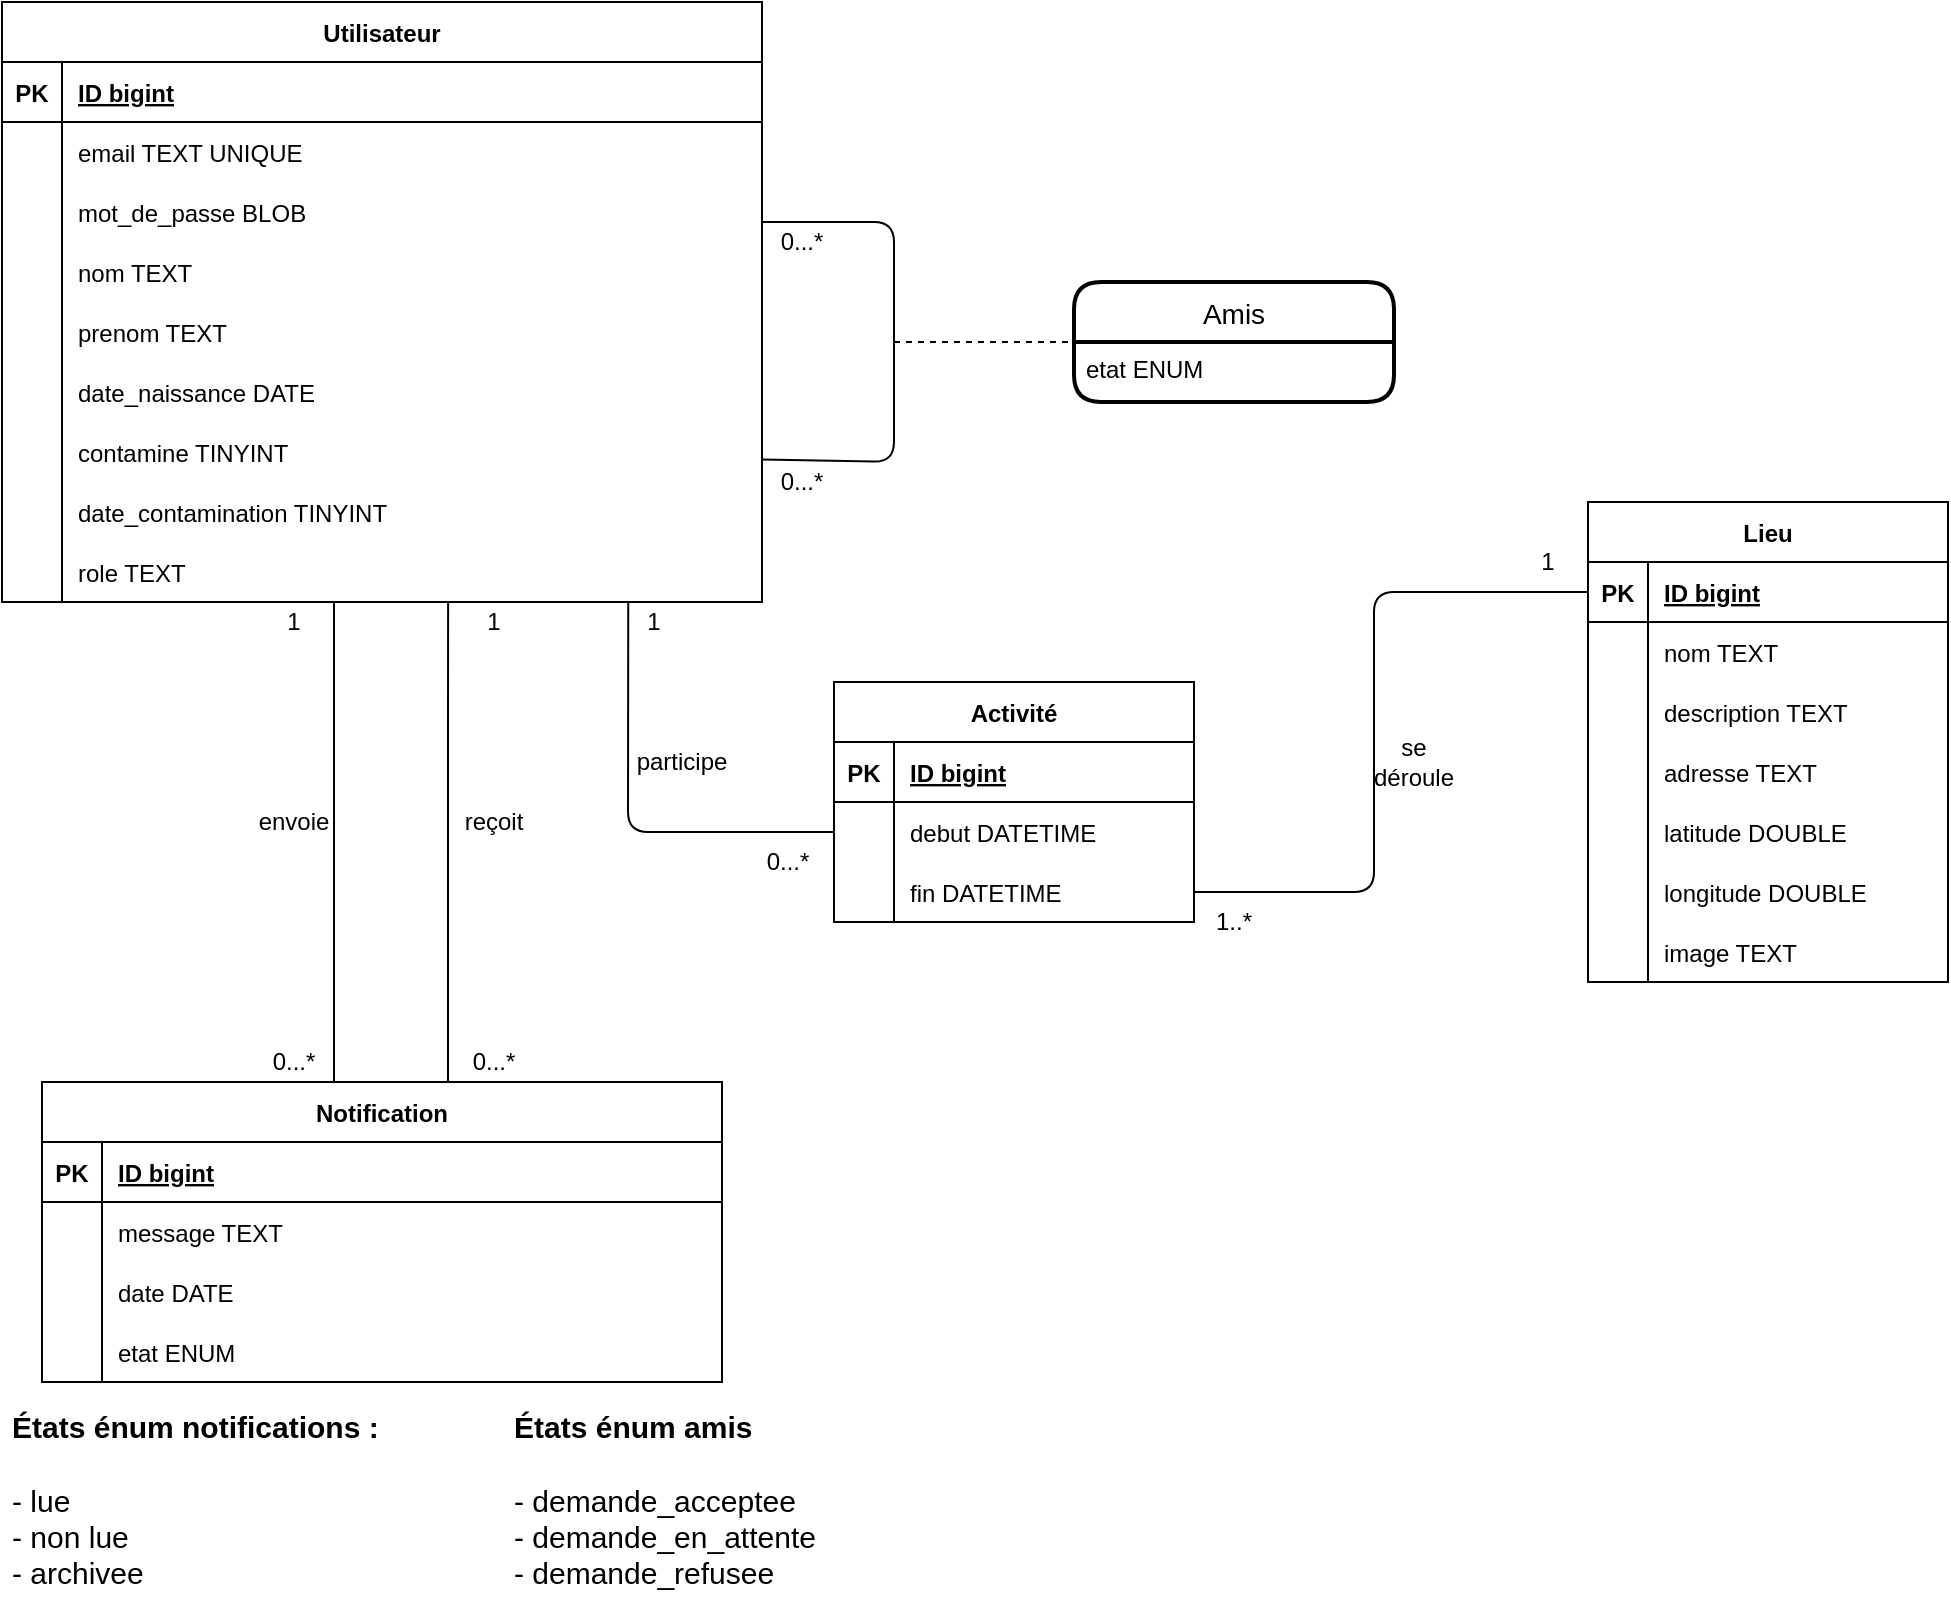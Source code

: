 <mxfile version="14.1.1" type="device"><diagram id="2vQiSn0TSU6IA7JlDXU2" name="Page-1"><mxGraphModel dx="906" dy="609" grid="1" gridSize="10" guides="1" tooltips="1" connect="1" arrows="1" fold="1" page="1" pageScale="1" pageWidth="827" pageHeight="1169" math="0" shadow="0"><root><mxCell id="0"/><mxCell id="1" parent="0"/><mxCell id="K7b7SSTEasR5FuRvTRAQ-1" value="Utilisateur" style="shape=table;startSize=30;container=1;collapsible=1;childLayout=tableLayout;fixedRows=1;rowLines=0;fontStyle=1;align=center;resizeLast=1;" vertex="1" parent="1"><mxGeometry x="34" y="30" width="380" height="300" as="geometry"/></mxCell><mxCell id="K7b7SSTEasR5FuRvTRAQ-2" value="" style="shape=partialRectangle;collapsible=0;dropTarget=0;pointerEvents=0;fillColor=none;top=0;left=0;bottom=1;right=0;points=[[0,0.5],[1,0.5]];portConstraint=eastwest;" vertex="1" parent="K7b7SSTEasR5FuRvTRAQ-1"><mxGeometry y="30" width="380" height="30" as="geometry"/></mxCell><mxCell id="K7b7SSTEasR5FuRvTRAQ-3" value="PK" style="shape=partialRectangle;connectable=0;fillColor=none;top=0;left=0;bottom=0;right=0;fontStyle=1;overflow=hidden;" vertex="1" parent="K7b7SSTEasR5FuRvTRAQ-2"><mxGeometry width="30" height="30" as="geometry"/></mxCell><mxCell id="K7b7SSTEasR5FuRvTRAQ-4" value="ID bigint" style="shape=partialRectangle;connectable=0;fillColor=none;top=0;left=0;bottom=0;right=0;align=left;spacingLeft=6;fontStyle=5;overflow=hidden;" vertex="1" parent="K7b7SSTEasR5FuRvTRAQ-2"><mxGeometry x="30" width="350" height="30" as="geometry"/></mxCell><mxCell id="K7b7SSTEasR5FuRvTRAQ-5" value="" style="shape=partialRectangle;collapsible=0;dropTarget=0;pointerEvents=0;fillColor=none;top=0;left=0;bottom=0;right=0;points=[[0,0.5],[1,0.5]];portConstraint=eastwest;" vertex="1" parent="K7b7SSTEasR5FuRvTRAQ-1"><mxGeometry y="60" width="380" height="30" as="geometry"/></mxCell><mxCell id="K7b7SSTEasR5FuRvTRAQ-6" value="" style="shape=partialRectangle;connectable=0;fillColor=none;top=0;left=0;bottom=0;right=0;editable=1;overflow=hidden;" vertex="1" parent="K7b7SSTEasR5FuRvTRAQ-5"><mxGeometry width="30" height="30" as="geometry"/></mxCell><mxCell id="K7b7SSTEasR5FuRvTRAQ-7" value="email TEXT UNIQUE" style="shape=partialRectangle;connectable=0;fillColor=none;top=0;left=0;bottom=0;right=0;align=left;spacingLeft=6;overflow=hidden;" vertex="1" parent="K7b7SSTEasR5FuRvTRAQ-5"><mxGeometry x="30" width="350" height="30" as="geometry"/></mxCell><mxCell id="K7b7SSTEasR5FuRvTRAQ-8" value="" style="shape=partialRectangle;collapsible=0;dropTarget=0;pointerEvents=0;fillColor=none;top=0;left=0;bottom=0;right=0;points=[[0,0.5],[1,0.5]];portConstraint=eastwest;" vertex="1" parent="K7b7SSTEasR5FuRvTRAQ-1"><mxGeometry y="90" width="380" height="30" as="geometry"/></mxCell><mxCell id="K7b7SSTEasR5FuRvTRAQ-9" value="" style="shape=partialRectangle;connectable=0;fillColor=none;top=0;left=0;bottom=0;right=0;editable=1;overflow=hidden;" vertex="1" parent="K7b7SSTEasR5FuRvTRAQ-8"><mxGeometry width="30" height="30" as="geometry"/></mxCell><mxCell id="K7b7SSTEasR5FuRvTRAQ-10" value="mot_de_passe BLOB" style="shape=partialRectangle;connectable=0;fillColor=none;top=0;left=0;bottom=0;right=0;align=left;spacingLeft=6;overflow=hidden;" vertex="1" parent="K7b7SSTEasR5FuRvTRAQ-8"><mxGeometry x="30" width="350" height="30" as="geometry"/></mxCell><mxCell id="K7b7SSTEasR5FuRvTRAQ-11" value="" style="shape=partialRectangle;collapsible=0;dropTarget=0;pointerEvents=0;fillColor=none;top=0;left=0;bottom=0;right=0;points=[[0,0.5],[1,0.5]];portConstraint=eastwest;" vertex="1" parent="K7b7SSTEasR5FuRvTRAQ-1"><mxGeometry y="120" width="380" height="30" as="geometry"/></mxCell><mxCell id="K7b7SSTEasR5FuRvTRAQ-12" value="" style="shape=partialRectangle;connectable=0;fillColor=none;top=0;left=0;bottom=0;right=0;editable=1;overflow=hidden;" vertex="1" parent="K7b7SSTEasR5FuRvTRAQ-11"><mxGeometry width="30" height="30" as="geometry"/></mxCell><mxCell id="K7b7SSTEasR5FuRvTRAQ-13" value="nom TEXT" style="shape=partialRectangle;connectable=0;fillColor=none;top=0;left=0;bottom=0;right=0;align=left;spacingLeft=6;overflow=hidden;" vertex="1" parent="K7b7SSTEasR5FuRvTRAQ-11"><mxGeometry x="30" width="350" height="30" as="geometry"/></mxCell><mxCell id="K7b7SSTEasR5FuRvTRAQ-20" value="" style="shape=partialRectangle;collapsible=0;dropTarget=0;pointerEvents=0;fillColor=none;top=0;left=0;bottom=0;right=0;points=[[0,0.5],[1,0.5]];portConstraint=eastwest;" vertex="1" parent="K7b7SSTEasR5FuRvTRAQ-1"><mxGeometry y="150" width="380" height="30" as="geometry"/></mxCell><mxCell id="K7b7SSTEasR5FuRvTRAQ-21" value="" style="shape=partialRectangle;connectable=0;fillColor=none;top=0;left=0;bottom=0;right=0;editable=1;overflow=hidden;" vertex="1" parent="K7b7SSTEasR5FuRvTRAQ-20"><mxGeometry width="30" height="30" as="geometry"/></mxCell><mxCell id="K7b7SSTEasR5FuRvTRAQ-22" value="prenom TEXT" style="shape=partialRectangle;connectable=0;fillColor=none;top=0;left=0;bottom=0;right=0;align=left;spacingLeft=6;overflow=hidden;" vertex="1" parent="K7b7SSTEasR5FuRvTRAQ-20"><mxGeometry x="30" width="350" height="30" as="geometry"/></mxCell><mxCell id="K7b7SSTEasR5FuRvTRAQ-24" value="" style="shape=partialRectangle;collapsible=0;dropTarget=0;pointerEvents=0;fillColor=none;top=0;left=0;bottom=0;right=0;points=[[0,0.5],[1,0.5]];portConstraint=eastwest;" vertex="1" parent="K7b7SSTEasR5FuRvTRAQ-1"><mxGeometry y="180" width="380" height="30" as="geometry"/></mxCell><mxCell id="K7b7SSTEasR5FuRvTRAQ-25" value="" style="shape=partialRectangle;connectable=0;fillColor=none;top=0;left=0;bottom=0;right=0;editable=1;overflow=hidden;" vertex="1" parent="K7b7SSTEasR5FuRvTRAQ-24"><mxGeometry width="30" height="30" as="geometry"/></mxCell><mxCell id="K7b7SSTEasR5FuRvTRAQ-26" value="date_naissance DATE" style="shape=partialRectangle;connectable=0;fillColor=none;top=0;left=0;bottom=0;right=0;align=left;spacingLeft=6;overflow=hidden;" vertex="1" parent="K7b7SSTEasR5FuRvTRAQ-24"><mxGeometry x="30" width="350" height="30" as="geometry"/></mxCell><mxCell id="K7b7SSTEasR5FuRvTRAQ-28" value="" style="shape=partialRectangle;collapsible=0;dropTarget=0;pointerEvents=0;fillColor=none;top=0;left=0;bottom=0;right=0;points=[[0,0.5],[1,0.5]];portConstraint=eastwest;" vertex="1" parent="K7b7SSTEasR5FuRvTRAQ-1"><mxGeometry y="210" width="380" height="30" as="geometry"/></mxCell><mxCell id="K7b7SSTEasR5FuRvTRAQ-29" value="" style="shape=partialRectangle;connectable=0;fillColor=none;top=0;left=0;bottom=0;right=0;editable=1;overflow=hidden;" vertex="1" parent="K7b7SSTEasR5FuRvTRAQ-28"><mxGeometry width="30" height="30" as="geometry"/></mxCell><mxCell id="K7b7SSTEasR5FuRvTRAQ-30" value="contamine TINYINT" style="shape=partialRectangle;connectable=0;fillColor=none;top=0;left=0;bottom=0;right=0;align=left;spacingLeft=6;overflow=hidden;" vertex="1" parent="K7b7SSTEasR5FuRvTRAQ-28"><mxGeometry x="30" width="350" height="30" as="geometry"/></mxCell><mxCell id="K7b7SSTEasR5FuRvTRAQ-32" value="" style="shape=partialRectangle;collapsible=0;dropTarget=0;pointerEvents=0;fillColor=none;top=0;left=0;bottom=0;right=0;points=[[0,0.5],[1,0.5]];portConstraint=eastwest;" vertex="1" parent="K7b7SSTEasR5FuRvTRAQ-1"><mxGeometry y="240" width="380" height="30" as="geometry"/></mxCell><mxCell id="K7b7SSTEasR5FuRvTRAQ-33" value="" style="shape=partialRectangle;connectable=0;fillColor=none;top=0;left=0;bottom=0;right=0;editable=1;overflow=hidden;" vertex="1" parent="K7b7SSTEasR5FuRvTRAQ-32"><mxGeometry width="30" height="30" as="geometry"/></mxCell><mxCell id="K7b7SSTEasR5FuRvTRAQ-34" value="date_contamination TINYINT" style="shape=partialRectangle;connectable=0;fillColor=none;top=0;left=0;bottom=0;right=0;align=left;spacingLeft=6;overflow=hidden;" vertex="1" parent="K7b7SSTEasR5FuRvTRAQ-32"><mxGeometry x="30" width="350" height="30" as="geometry"/></mxCell><mxCell id="K7b7SSTEasR5FuRvTRAQ-40" value="" style="shape=partialRectangle;collapsible=0;dropTarget=0;pointerEvents=0;fillColor=none;top=0;left=0;bottom=0;right=0;points=[[0,0.5],[1,0.5]];portConstraint=eastwest;" vertex="1" parent="K7b7SSTEasR5FuRvTRAQ-1"><mxGeometry y="270" width="380" height="30" as="geometry"/></mxCell><mxCell id="K7b7SSTEasR5FuRvTRAQ-41" value="" style="shape=partialRectangle;connectable=0;fillColor=none;top=0;left=0;bottom=0;right=0;editable=1;overflow=hidden;" vertex="1" parent="K7b7SSTEasR5FuRvTRAQ-40"><mxGeometry width="30" height="30" as="geometry"/></mxCell><mxCell id="K7b7SSTEasR5FuRvTRAQ-42" value="role TEXT" style="shape=partialRectangle;connectable=0;fillColor=none;top=0;left=0;bottom=0;right=0;align=left;spacingLeft=6;overflow=hidden;" vertex="1" parent="K7b7SSTEasR5FuRvTRAQ-40"><mxGeometry x="30" width="350" height="30" as="geometry"/></mxCell><mxCell id="K7b7SSTEasR5FuRvTRAQ-83" value="" style="endArrow=none;html=1;entryX=1;entryY=0.667;entryDx=0;entryDy=0;entryPerimeter=0;endFill=0;" edge="1" parent="K7b7SSTEasR5FuRvTRAQ-1" source="K7b7SSTEasR5FuRvTRAQ-28" target="K7b7SSTEasR5FuRvTRAQ-8"><mxGeometry width="50" height="50" relative="1" as="geometry"><mxPoint x="426" y="270" as="sourcePoint"/><mxPoint x="506" y="220" as="targetPoint"/><Array as="points"><mxPoint x="446" y="230"/><mxPoint x="446" y="110"/></Array></mxGeometry></mxCell><mxCell id="K7b7SSTEasR5FuRvTRAQ-84" value="0...*" style="text;html=1;strokeColor=none;fillColor=none;align=center;verticalAlign=middle;whiteSpace=wrap;rounded=0;" vertex="1" parent="1"><mxGeometry x="414" y="260" width="40" height="20" as="geometry"/></mxCell><mxCell id="K7b7SSTEasR5FuRvTRAQ-85" value="0...*" style="text;html=1;strokeColor=none;fillColor=none;align=center;verticalAlign=middle;whiteSpace=wrap;rounded=0;" vertex="1" parent="1"><mxGeometry x="414" y="140" width="40" height="20" as="geometry"/></mxCell><mxCell id="K7b7SSTEasR5FuRvTRAQ-86" value="" style="endArrow=none;dashed=1;html=1;" edge="1" parent="1"><mxGeometry width="50" height="50" relative="1" as="geometry"><mxPoint x="480" y="200" as="sourcePoint"/><mxPoint x="570" y="200" as="targetPoint"/></mxGeometry></mxCell><mxCell id="K7b7SSTEasR5FuRvTRAQ-87" value="Amis" style="swimlane;childLayout=stackLayout;horizontal=1;startSize=30;horizontalStack=0;rounded=1;fontSize=14;fontStyle=0;strokeWidth=2;resizeParent=0;resizeLast=1;shadow=0;dashed=0;align=center;" vertex="1" parent="1"><mxGeometry x="570" y="170" width="160" height="60" as="geometry"/></mxCell><mxCell id="K7b7SSTEasR5FuRvTRAQ-88" value="etat ENUM" style="align=left;strokeColor=none;fillColor=none;spacingLeft=4;fontSize=12;verticalAlign=top;resizable=0;rotatable=0;part=1;" vertex="1" parent="K7b7SSTEasR5FuRvTRAQ-87"><mxGeometry y="30" width="160" height="30" as="geometry"/></mxCell><mxCell id="K7b7SSTEasR5FuRvTRAQ-90" value="Notification" style="shape=table;startSize=30;container=1;collapsible=1;childLayout=tableLayout;fixedRows=1;rowLines=0;fontStyle=1;align=center;resizeLast=1;" vertex="1" parent="1"><mxGeometry x="54" y="570" width="340" height="150" as="geometry"/></mxCell><mxCell id="K7b7SSTEasR5FuRvTRAQ-91" value="" style="shape=partialRectangle;collapsible=0;dropTarget=0;pointerEvents=0;fillColor=none;top=0;left=0;bottom=1;right=0;points=[[0,0.5],[1,0.5]];portConstraint=eastwest;" vertex="1" parent="K7b7SSTEasR5FuRvTRAQ-90"><mxGeometry y="30" width="340" height="30" as="geometry"/></mxCell><mxCell id="K7b7SSTEasR5FuRvTRAQ-92" value="PK" style="shape=partialRectangle;connectable=0;fillColor=none;top=0;left=0;bottom=0;right=0;fontStyle=1;overflow=hidden;" vertex="1" parent="K7b7SSTEasR5FuRvTRAQ-91"><mxGeometry width="30" height="30" as="geometry"/></mxCell><mxCell id="K7b7SSTEasR5FuRvTRAQ-93" value="ID bigint" style="shape=partialRectangle;connectable=0;fillColor=none;top=0;left=0;bottom=0;right=0;align=left;spacingLeft=6;fontStyle=5;overflow=hidden;" vertex="1" parent="K7b7SSTEasR5FuRvTRAQ-91"><mxGeometry x="30" width="310" height="30" as="geometry"/></mxCell><mxCell id="K7b7SSTEasR5FuRvTRAQ-94" value="" style="shape=partialRectangle;collapsible=0;dropTarget=0;pointerEvents=0;fillColor=none;top=0;left=0;bottom=0;right=0;points=[[0,0.5],[1,0.5]];portConstraint=eastwest;" vertex="1" parent="K7b7SSTEasR5FuRvTRAQ-90"><mxGeometry y="60" width="340" height="30" as="geometry"/></mxCell><mxCell id="K7b7SSTEasR5FuRvTRAQ-95" value="" style="shape=partialRectangle;connectable=0;fillColor=none;top=0;left=0;bottom=0;right=0;editable=1;overflow=hidden;" vertex="1" parent="K7b7SSTEasR5FuRvTRAQ-94"><mxGeometry width="30" height="30" as="geometry"/></mxCell><mxCell id="K7b7SSTEasR5FuRvTRAQ-96" value="message TEXT" style="shape=partialRectangle;connectable=0;fillColor=none;top=0;left=0;bottom=0;right=0;align=left;spacingLeft=6;overflow=hidden;" vertex="1" parent="K7b7SSTEasR5FuRvTRAQ-94"><mxGeometry x="30" width="310" height="30" as="geometry"/></mxCell><mxCell id="K7b7SSTEasR5FuRvTRAQ-97" value="" style="shape=partialRectangle;collapsible=0;dropTarget=0;pointerEvents=0;fillColor=none;top=0;left=0;bottom=0;right=0;points=[[0,0.5],[1,0.5]];portConstraint=eastwest;" vertex="1" parent="K7b7SSTEasR5FuRvTRAQ-90"><mxGeometry y="90" width="340" height="30" as="geometry"/></mxCell><mxCell id="K7b7SSTEasR5FuRvTRAQ-98" value="" style="shape=partialRectangle;connectable=0;fillColor=none;top=0;left=0;bottom=0;right=0;editable=1;overflow=hidden;" vertex="1" parent="K7b7SSTEasR5FuRvTRAQ-97"><mxGeometry width="30" height="30" as="geometry"/></mxCell><mxCell id="K7b7SSTEasR5FuRvTRAQ-99" value="date DATE" style="shape=partialRectangle;connectable=0;fillColor=none;top=0;left=0;bottom=0;right=0;align=left;spacingLeft=6;overflow=hidden;" vertex="1" parent="K7b7SSTEasR5FuRvTRAQ-97"><mxGeometry x="30" width="310" height="30" as="geometry"/></mxCell><mxCell id="K7b7SSTEasR5FuRvTRAQ-112" value="" style="shape=partialRectangle;collapsible=0;dropTarget=0;pointerEvents=0;fillColor=none;top=0;left=0;bottom=0;right=0;points=[[0,0.5],[1,0.5]];portConstraint=eastwest;" vertex="1" parent="K7b7SSTEasR5FuRvTRAQ-90"><mxGeometry y="120" width="340" height="30" as="geometry"/></mxCell><mxCell id="K7b7SSTEasR5FuRvTRAQ-113" value="" style="shape=partialRectangle;connectable=0;fillColor=none;top=0;left=0;bottom=0;right=0;editable=1;overflow=hidden;" vertex="1" parent="K7b7SSTEasR5FuRvTRAQ-112"><mxGeometry width="30" height="30" as="geometry"/></mxCell><mxCell id="K7b7SSTEasR5FuRvTRAQ-114" value="etat ENUM" style="shape=partialRectangle;connectable=0;fillColor=none;top=0;left=0;bottom=0;right=0;align=left;spacingLeft=6;overflow=hidden;" vertex="1" parent="K7b7SSTEasR5FuRvTRAQ-112"><mxGeometry x="30" width="310" height="30" as="geometry"/></mxCell><mxCell id="K7b7SSTEasR5FuRvTRAQ-119" value="" style="endArrow=none;html=1;endFill=0;entryX=0.587;entryY=1;entryDx=0;entryDy=0;entryPerimeter=0;" edge="1" parent="1" target="K7b7SSTEasR5FuRvTRAQ-40"><mxGeometry width="50" height="50" relative="1" as="geometry"><mxPoint x="257" y="515" as="sourcePoint"/><mxPoint x="257" y="335" as="targetPoint"/><Array as="points"><mxPoint x="257" y="575"/><mxPoint x="257" y="515"/><mxPoint x="257" y="395"/></Array></mxGeometry></mxCell><mxCell id="K7b7SSTEasR5FuRvTRAQ-120" value="" style="endArrow=none;html=1;endFill=0;" edge="1" parent="1"><mxGeometry width="50" height="50" relative="1" as="geometry"><mxPoint x="200" y="570" as="sourcePoint"/><mxPoint x="200" y="330" as="targetPoint"/><Array as="points"><mxPoint x="200" y="570"/><mxPoint x="200" y="390"/></Array></mxGeometry></mxCell><mxCell id="K7b7SSTEasR5FuRvTRAQ-121" value="reçoit" style="text;html=1;strokeColor=none;fillColor=none;align=center;verticalAlign=middle;whiteSpace=wrap;rounded=0;" vertex="1" parent="1"><mxGeometry x="260" y="430" width="40" height="20" as="geometry"/></mxCell><mxCell id="K7b7SSTEasR5FuRvTRAQ-122" value="envoie" style="text;html=1;strokeColor=none;fillColor=none;align=center;verticalAlign=middle;whiteSpace=wrap;rounded=0;" vertex="1" parent="1"><mxGeometry x="160" y="430" width="40" height="20" as="geometry"/></mxCell><mxCell id="K7b7SSTEasR5FuRvTRAQ-124" value="1" style="text;html=1;strokeColor=none;fillColor=none;align=center;verticalAlign=middle;whiteSpace=wrap;rounded=0;" vertex="1" parent="1"><mxGeometry x="160" y="330" width="40" height="20" as="geometry"/></mxCell><mxCell id="K7b7SSTEasR5FuRvTRAQ-125" value="0...*" style="text;html=1;strokeColor=none;fillColor=none;align=center;verticalAlign=middle;whiteSpace=wrap;rounded=0;" vertex="1" parent="1"><mxGeometry x="260" y="550" width="40" height="20" as="geometry"/></mxCell><mxCell id="K7b7SSTEasR5FuRvTRAQ-126" value="1" style="text;html=1;strokeColor=none;fillColor=none;align=center;verticalAlign=middle;whiteSpace=wrap;rounded=0;" vertex="1" parent="1"><mxGeometry x="260" y="330" width="40" height="20" as="geometry"/></mxCell><mxCell id="K7b7SSTEasR5FuRvTRAQ-127" value="0...*" style="text;html=1;strokeColor=none;fillColor=none;align=center;verticalAlign=middle;whiteSpace=wrap;rounded=0;" vertex="1" parent="1"><mxGeometry x="160" y="550" width="40" height="20" as="geometry"/></mxCell><mxCell id="K7b7SSTEasR5FuRvTRAQ-128" value="&lt;h1&gt;&lt;font style=&quot;font-size: 15px&quot;&gt;États énum notifications :&lt;/font&gt;&lt;/h1&gt;&lt;div&gt;&lt;span style=&quot;font-size: 15px&quot;&gt;- lue&lt;/span&gt;&lt;/div&gt;&lt;div&gt;&lt;span style=&quot;font-size: 15px&quot;&gt;- non lue&lt;/span&gt;&lt;/div&gt;&lt;div&gt;&lt;span style=&quot;font-size: 15px&quot;&gt;- archivee&lt;/span&gt;&lt;/div&gt;" style="text;html=1;strokeColor=none;fillColor=none;spacing=5;spacingTop=-20;whiteSpace=wrap;overflow=hidden;rounded=0;" vertex="1" parent="1"><mxGeometry x="34" y="720" width="251" height="120" as="geometry"/></mxCell><mxCell id="K7b7SSTEasR5FuRvTRAQ-129" value="&lt;h1&gt;&lt;font style=&quot;font-size: 15px&quot;&gt;États énum amis&lt;/font&gt;&lt;/h1&gt;&lt;div&gt;&lt;span style=&quot;font-size: 15px&quot;&gt;- demande_acceptee&lt;/span&gt;&lt;/div&gt;&lt;div&gt;&lt;span style=&quot;font-size: 15px&quot;&gt;- demande_en_attente&lt;/span&gt;&lt;/div&gt;&lt;div&gt;&lt;span style=&quot;font-size: 15px&quot;&gt;- demande_refusee&lt;/span&gt;&lt;/div&gt;" style="text;html=1;strokeColor=none;fillColor=none;spacing=5;spacingTop=-20;whiteSpace=wrap;overflow=hidden;rounded=0;" vertex="1" parent="1"><mxGeometry x="285" y="720" width="251" height="120" as="geometry"/></mxCell><mxCell id="K7b7SSTEasR5FuRvTRAQ-130" value="Lieu" style="shape=table;startSize=30;container=1;collapsible=1;childLayout=tableLayout;fixedRows=1;rowLines=0;fontStyle=1;align=center;resizeLast=1;" vertex="1" parent="1"><mxGeometry x="827" y="280" width="180" height="240" as="geometry"/></mxCell><mxCell id="K7b7SSTEasR5FuRvTRAQ-131" value="" style="shape=partialRectangle;collapsible=0;dropTarget=0;pointerEvents=0;fillColor=none;top=0;left=0;bottom=1;right=0;points=[[0,0.5],[1,0.5]];portConstraint=eastwest;" vertex="1" parent="K7b7SSTEasR5FuRvTRAQ-130"><mxGeometry y="30" width="180" height="30" as="geometry"/></mxCell><mxCell id="K7b7SSTEasR5FuRvTRAQ-132" value="PK" style="shape=partialRectangle;connectable=0;fillColor=none;top=0;left=0;bottom=0;right=0;fontStyle=1;overflow=hidden;" vertex="1" parent="K7b7SSTEasR5FuRvTRAQ-131"><mxGeometry width="30" height="30" as="geometry"/></mxCell><mxCell id="K7b7SSTEasR5FuRvTRAQ-133" value="ID bigint" style="shape=partialRectangle;connectable=0;fillColor=none;top=0;left=0;bottom=0;right=0;align=left;spacingLeft=6;fontStyle=5;overflow=hidden;" vertex="1" parent="K7b7SSTEasR5FuRvTRAQ-131"><mxGeometry x="30" width="150" height="30" as="geometry"/></mxCell><mxCell id="K7b7SSTEasR5FuRvTRAQ-134" value="" style="shape=partialRectangle;collapsible=0;dropTarget=0;pointerEvents=0;fillColor=none;top=0;left=0;bottom=0;right=0;points=[[0,0.5],[1,0.5]];portConstraint=eastwest;" vertex="1" parent="K7b7SSTEasR5FuRvTRAQ-130"><mxGeometry y="60" width="180" height="30" as="geometry"/></mxCell><mxCell id="K7b7SSTEasR5FuRvTRAQ-135" value="" style="shape=partialRectangle;connectable=0;fillColor=none;top=0;left=0;bottom=0;right=0;editable=1;overflow=hidden;" vertex="1" parent="K7b7SSTEasR5FuRvTRAQ-134"><mxGeometry width="30" height="30" as="geometry"/></mxCell><mxCell id="K7b7SSTEasR5FuRvTRAQ-136" value="nom TEXT" style="shape=partialRectangle;connectable=0;fillColor=none;top=0;left=0;bottom=0;right=0;align=left;spacingLeft=6;overflow=hidden;" vertex="1" parent="K7b7SSTEasR5FuRvTRAQ-134"><mxGeometry x="30" width="150" height="30" as="geometry"/></mxCell><mxCell id="K7b7SSTEasR5FuRvTRAQ-137" value="" style="shape=partialRectangle;collapsible=0;dropTarget=0;pointerEvents=0;fillColor=none;top=0;left=0;bottom=0;right=0;points=[[0,0.5],[1,0.5]];portConstraint=eastwest;" vertex="1" parent="K7b7SSTEasR5FuRvTRAQ-130"><mxGeometry y="90" width="180" height="30" as="geometry"/></mxCell><mxCell id="K7b7SSTEasR5FuRvTRAQ-138" value="" style="shape=partialRectangle;connectable=0;fillColor=none;top=0;left=0;bottom=0;right=0;editable=1;overflow=hidden;" vertex="1" parent="K7b7SSTEasR5FuRvTRAQ-137"><mxGeometry width="30" height="30" as="geometry"/></mxCell><mxCell id="K7b7SSTEasR5FuRvTRAQ-139" value="description TEXT" style="shape=partialRectangle;connectable=0;fillColor=none;top=0;left=0;bottom=0;right=0;align=left;spacingLeft=6;overflow=hidden;" vertex="1" parent="K7b7SSTEasR5FuRvTRAQ-137"><mxGeometry x="30" width="150" height="30" as="geometry"/></mxCell><mxCell id="K7b7SSTEasR5FuRvTRAQ-164" value="" style="shape=partialRectangle;collapsible=0;dropTarget=0;pointerEvents=0;fillColor=none;top=0;left=0;bottom=0;right=0;points=[[0,0.5],[1,0.5]];portConstraint=eastwest;" vertex="1" parent="K7b7SSTEasR5FuRvTRAQ-130"><mxGeometry y="120" width="180" height="30" as="geometry"/></mxCell><mxCell id="K7b7SSTEasR5FuRvTRAQ-165" value="" style="shape=partialRectangle;connectable=0;fillColor=none;top=0;left=0;bottom=0;right=0;editable=1;overflow=hidden;" vertex="1" parent="K7b7SSTEasR5FuRvTRAQ-164"><mxGeometry width="30" height="30" as="geometry"/></mxCell><mxCell id="K7b7SSTEasR5FuRvTRAQ-166" value="adresse TEXT" style="shape=partialRectangle;connectable=0;fillColor=none;top=0;left=0;bottom=0;right=0;align=left;spacingLeft=6;overflow=hidden;" vertex="1" parent="K7b7SSTEasR5FuRvTRAQ-164"><mxGeometry x="30" width="150" height="30" as="geometry"/></mxCell><mxCell id="K7b7SSTEasR5FuRvTRAQ-153" value="" style="shape=partialRectangle;collapsible=0;dropTarget=0;pointerEvents=0;fillColor=none;top=0;left=0;bottom=0;right=0;points=[[0,0.5],[1,0.5]];portConstraint=eastwest;" vertex="1" parent="K7b7SSTEasR5FuRvTRAQ-130"><mxGeometry y="150" width="180" height="30" as="geometry"/></mxCell><mxCell id="K7b7SSTEasR5FuRvTRAQ-154" value="" style="shape=partialRectangle;connectable=0;fillColor=none;top=0;left=0;bottom=0;right=0;editable=1;overflow=hidden;" vertex="1" parent="K7b7SSTEasR5FuRvTRAQ-153"><mxGeometry width="30" height="30" as="geometry"/></mxCell><mxCell id="K7b7SSTEasR5FuRvTRAQ-155" value="latitude DOUBLE" style="shape=partialRectangle;connectable=0;fillColor=none;top=0;left=0;bottom=0;right=0;align=left;spacingLeft=6;overflow=hidden;" vertex="1" parent="K7b7SSTEasR5FuRvTRAQ-153"><mxGeometry x="30" width="150" height="30" as="geometry"/></mxCell><mxCell id="K7b7SSTEasR5FuRvTRAQ-157" value="" style="shape=partialRectangle;collapsible=0;dropTarget=0;pointerEvents=0;fillColor=none;top=0;left=0;bottom=0;right=0;points=[[0,0.5],[1,0.5]];portConstraint=eastwest;" vertex="1" parent="K7b7SSTEasR5FuRvTRAQ-130"><mxGeometry y="180" width="180" height="30" as="geometry"/></mxCell><mxCell id="K7b7SSTEasR5FuRvTRAQ-158" value="" style="shape=partialRectangle;connectable=0;fillColor=none;top=0;left=0;bottom=0;right=0;editable=1;overflow=hidden;" vertex="1" parent="K7b7SSTEasR5FuRvTRAQ-157"><mxGeometry width="30" height="30" as="geometry"/></mxCell><mxCell id="K7b7SSTEasR5FuRvTRAQ-159" value="longitude DOUBLE" style="shape=partialRectangle;connectable=0;fillColor=none;top=0;left=0;bottom=0;right=0;align=left;spacingLeft=6;overflow=hidden;" vertex="1" parent="K7b7SSTEasR5FuRvTRAQ-157"><mxGeometry x="30" width="150" height="30" as="geometry"/></mxCell><mxCell id="K7b7SSTEasR5FuRvTRAQ-140" value="" style="shape=partialRectangle;collapsible=0;dropTarget=0;pointerEvents=0;fillColor=none;top=0;left=0;bottom=0;right=0;points=[[0,0.5],[1,0.5]];portConstraint=eastwest;" vertex="1" parent="K7b7SSTEasR5FuRvTRAQ-130"><mxGeometry y="210" width="180" height="30" as="geometry"/></mxCell><mxCell id="K7b7SSTEasR5FuRvTRAQ-141" value="" style="shape=partialRectangle;connectable=0;fillColor=none;top=0;left=0;bottom=0;right=0;editable=1;overflow=hidden;" vertex="1" parent="K7b7SSTEasR5FuRvTRAQ-140"><mxGeometry width="30" height="30" as="geometry"/></mxCell><mxCell id="K7b7SSTEasR5FuRvTRAQ-142" value="image TEXT" style="shape=partialRectangle;connectable=0;fillColor=none;top=0;left=0;bottom=0;right=0;align=left;spacingLeft=6;overflow=hidden;" vertex="1" parent="K7b7SSTEasR5FuRvTRAQ-140"><mxGeometry x="30" width="150" height="30" as="geometry"/></mxCell><mxCell id="K7b7SSTEasR5FuRvTRAQ-163" value="1" style="text;html=1;strokeColor=none;fillColor=none;align=center;verticalAlign=middle;whiteSpace=wrap;rounded=0;" vertex="1" parent="1"><mxGeometry x="787" y="300" width="40" height="20" as="geometry"/></mxCell><mxCell id="K7b7SSTEasR5FuRvTRAQ-171" value="Activité" style="shape=table;startSize=30;container=1;collapsible=1;childLayout=tableLayout;fixedRows=1;rowLines=0;fontStyle=1;align=center;resizeLast=1;" vertex="1" parent="1"><mxGeometry x="450" y="370" width="180" height="120" as="geometry"/></mxCell><mxCell id="K7b7SSTEasR5FuRvTRAQ-172" value="" style="shape=partialRectangle;collapsible=0;dropTarget=0;pointerEvents=0;fillColor=none;top=0;left=0;bottom=1;right=0;points=[[0,0.5],[1,0.5]];portConstraint=eastwest;" vertex="1" parent="K7b7SSTEasR5FuRvTRAQ-171"><mxGeometry y="30" width="180" height="30" as="geometry"/></mxCell><mxCell id="K7b7SSTEasR5FuRvTRAQ-173" value="PK" style="shape=partialRectangle;connectable=0;fillColor=none;top=0;left=0;bottom=0;right=0;fontStyle=1;overflow=hidden;" vertex="1" parent="K7b7SSTEasR5FuRvTRAQ-172"><mxGeometry width="30" height="30" as="geometry"/></mxCell><mxCell id="K7b7SSTEasR5FuRvTRAQ-174" value="ID bigint" style="shape=partialRectangle;connectable=0;fillColor=none;top=0;left=0;bottom=0;right=0;align=left;spacingLeft=6;fontStyle=5;overflow=hidden;" vertex="1" parent="K7b7SSTEasR5FuRvTRAQ-172"><mxGeometry x="30" width="150" height="30" as="geometry"/></mxCell><mxCell id="K7b7SSTEasR5FuRvTRAQ-175" value="" style="shape=partialRectangle;collapsible=0;dropTarget=0;pointerEvents=0;fillColor=none;top=0;left=0;bottom=0;right=0;points=[[0,0.5],[1,0.5]];portConstraint=eastwest;" vertex="1" parent="K7b7SSTEasR5FuRvTRAQ-171"><mxGeometry y="60" width="180" height="30" as="geometry"/></mxCell><mxCell id="K7b7SSTEasR5FuRvTRAQ-176" value="" style="shape=partialRectangle;connectable=0;fillColor=none;top=0;left=0;bottom=0;right=0;editable=1;overflow=hidden;" vertex="1" parent="K7b7SSTEasR5FuRvTRAQ-175"><mxGeometry width="30" height="30" as="geometry"/></mxCell><mxCell id="K7b7SSTEasR5FuRvTRAQ-177" value="debut DATETIME" style="shape=partialRectangle;connectable=0;fillColor=none;top=0;left=0;bottom=0;right=0;align=left;spacingLeft=6;overflow=hidden;" vertex="1" parent="K7b7SSTEasR5FuRvTRAQ-175"><mxGeometry x="30" width="150" height="30" as="geometry"/></mxCell><mxCell id="K7b7SSTEasR5FuRvTRAQ-178" value="" style="shape=partialRectangle;collapsible=0;dropTarget=0;pointerEvents=0;fillColor=none;top=0;left=0;bottom=0;right=0;points=[[0,0.5],[1,0.5]];portConstraint=eastwest;" vertex="1" parent="K7b7SSTEasR5FuRvTRAQ-171"><mxGeometry y="90" width="180" height="30" as="geometry"/></mxCell><mxCell id="K7b7SSTEasR5FuRvTRAQ-179" value="" style="shape=partialRectangle;connectable=0;fillColor=none;top=0;left=0;bottom=0;right=0;editable=1;overflow=hidden;" vertex="1" parent="K7b7SSTEasR5FuRvTRAQ-178"><mxGeometry width="30" height="30" as="geometry"/></mxCell><mxCell id="K7b7SSTEasR5FuRvTRAQ-180" value="fin DATETIME" style="shape=partialRectangle;connectable=0;fillColor=none;top=0;left=0;bottom=0;right=0;align=left;spacingLeft=6;overflow=hidden;" vertex="1" parent="K7b7SSTEasR5FuRvTRAQ-178"><mxGeometry x="30" width="150" height="30" as="geometry"/></mxCell><mxCell id="K7b7SSTEasR5FuRvTRAQ-194" value="" style="endArrow=none;html=1;entryX=0;entryY=0.5;entryDx=0;entryDy=0;exitX=1;exitY=0.5;exitDx=0;exitDy=0;" edge="1" parent="1" source="K7b7SSTEasR5FuRvTRAQ-178" target="K7b7SSTEasR5FuRvTRAQ-131"><mxGeometry width="50" height="50" relative="1" as="geometry"><mxPoint x="480" y="400" as="sourcePoint"/><mxPoint x="530" y="350" as="targetPoint"/><Array as="points"><mxPoint x="720" y="475"/><mxPoint x="720" y="325"/></Array></mxGeometry></mxCell><mxCell id="K7b7SSTEasR5FuRvTRAQ-195" value="1..*" style="text;html=1;strokeColor=none;fillColor=none;align=center;verticalAlign=middle;whiteSpace=wrap;rounded=0;" vertex="1" parent="1"><mxGeometry x="630" y="480" width="40" height="20" as="geometry"/></mxCell><mxCell id="K7b7SSTEasR5FuRvTRAQ-196" value="se déroule" style="text;html=1;strokeColor=none;fillColor=none;align=center;verticalAlign=middle;whiteSpace=wrap;rounded=0;" vertex="1" parent="1"><mxGeometry x="720" y="400" width="40" height="20" as="geometry"/></mxCell><mxCell id="K7b7SSTEasR5FuRvTRAQ-197" value="" style="endArrow=none;html=1;entryX=0.824;entryY=1;entryDx=0;entryDy=0;entryPerimeter=0;exitX=0;exitY=0.5;exitDx=0;exitDy=0;" edge="1" parent="1" source="K7b7SSTEasR5FuRvTRAQ-175" target="K7b7SSTEasR5FuRvTRAQ-40"><mxGeometry width="50" height="50" relative="1" as="geometry"><mxPoint x="350" y="440" as="sourcePoint"/><mxPoint x="400" y="390" as="targetPoint"/><Array as="points"><mxPoint x="347" y="445"/></Array></mxGeometry></mxCell><mxCell id="K7b7SSTEasR5FuRvTRAQ-198" value="1" style="text;html=1;strokeColor=none;fillColor=none;align=center;verticalAlign=middle;whiteSpace=wrap;rounded=0;" vertex="1" parent="1"><mxGeometry x="340" y="330" width="40" height="20" as="geometry"/></mxCell><mxCell id="K7b7SSTEasR5FuRvTRAQ-199" value="participe" style="text;html=1;strokeColor=none;fillColor=none;align=center;verticalAlign=middle;whiteSpace=wrap;rounded=0;" vertex="1" parent="1"><mxGeometry x="354" y="400" width="40" height="20" as="geometry"/></mxCell><mxCell id="K7b7SSTEasR5FuRvTRAQ-200" value="0...*" style="text;html=1;strokeColor=none;fillColor=none;align=center;verticalAlign=middle;whiteSpace=wrap;rounded=0;" vertex="1" parent="1"><mxGeometry x="407" y="450" width="40" height="20" as="geometry"/></mxCell></root></mxGraphModel></diagram></mxfile>
